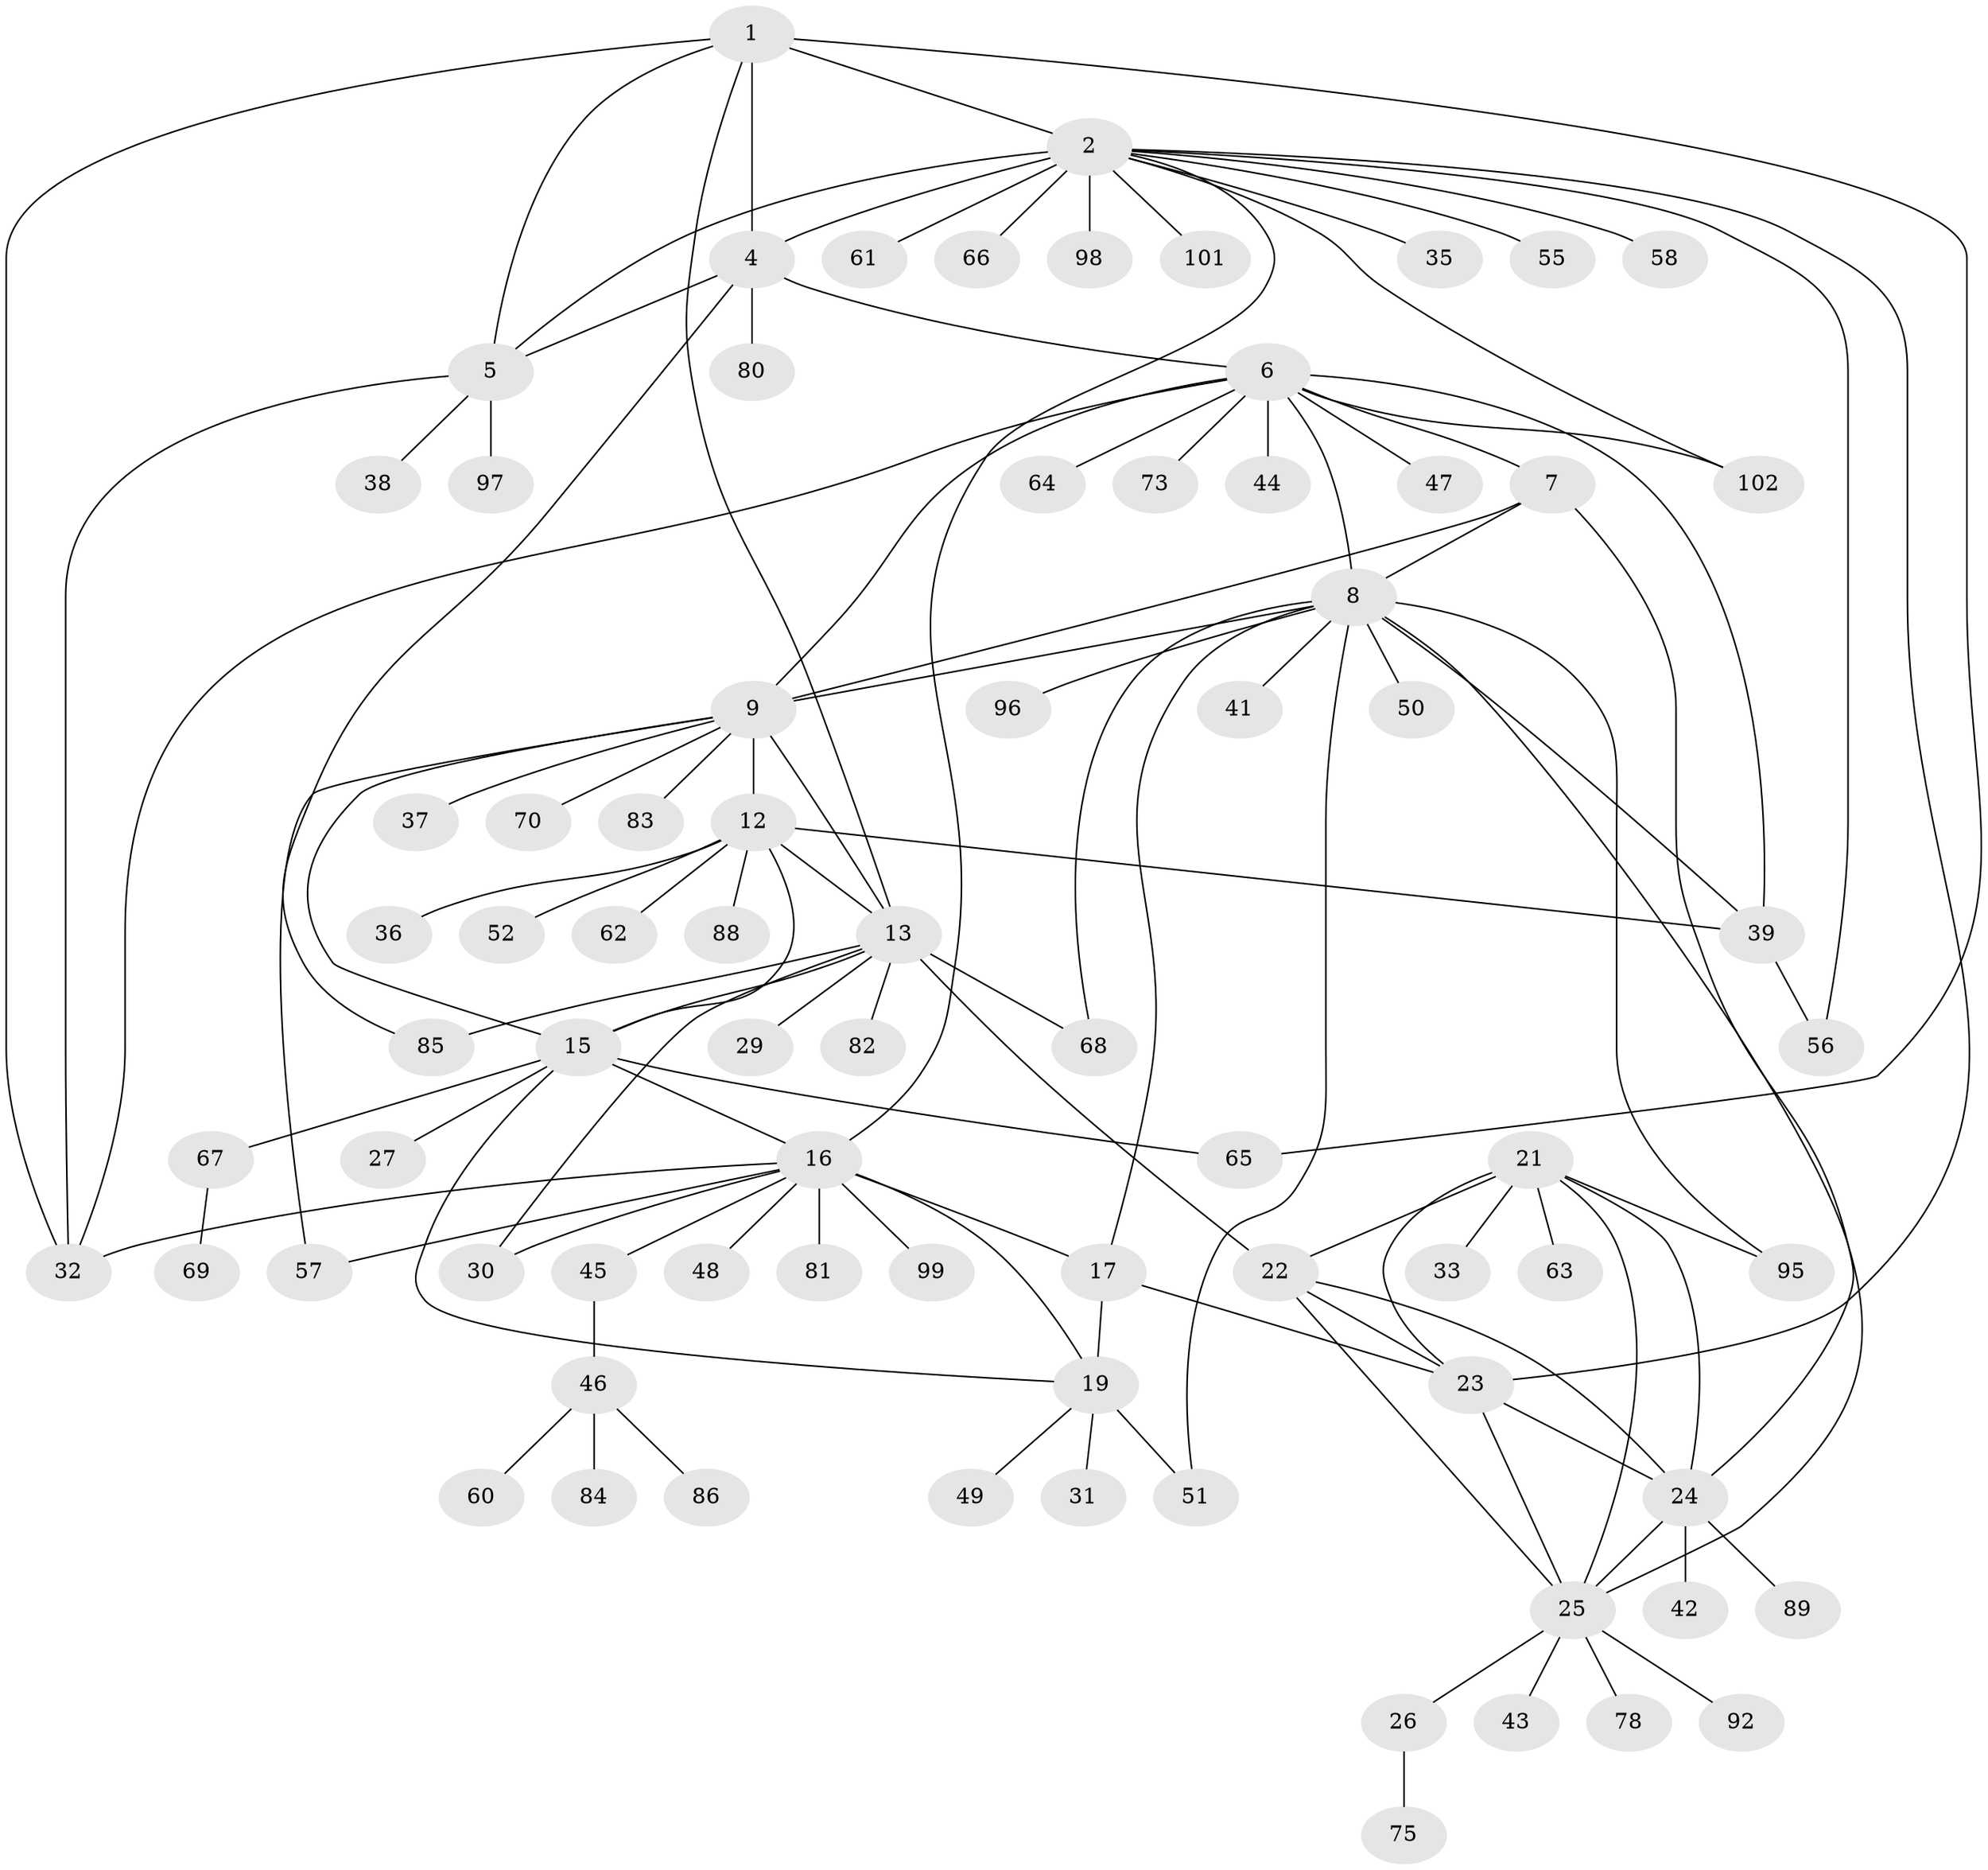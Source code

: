 // original degree distribution, {8: 0.05825242718446602, 7: 0.038834951456310676, 12: 0.019417475728155338, 5: 0.038834951456310676, 13: 0.019417475728155338, 6: 0.02912621359223301, 9: 0.009708737864077669, 10: 0.019417475728155338, 4: 0.02912621359223301, 2: 0.18446601941747573, 1: 0.5145631067961165, 3: 0.038834951456310676}
// Generated by graph-tools (version 1.1) at 2025/42/03/06/25 10:42:14]
// undirected, 78 vertices, 115 edges
graph export_dot {
graph [start="1"]
  node [color=gray90,style=filled];
  1 [super="+40"];
  2 [super="+3"];
  4 [super="+77"];
  5 [super="+72"];
  6 [super="+10"];
  7;
  8 [super="+34"];
  9 [super="+11"];
  12 [super="+14"];
  13 [super="+91"];
  15 [super="+100"];
  16 [super="+28"];
  17 [super="+18"];
  19 [super="+20"];
  21 [super="+71"];
  22;
  23;
  24 [super="+90"];
  25 [super="+59"];
  26;
  27;
  29;
  30 [super="+76"];
  31;
  32 [super="+93"];
  33;
  35;
  36;
  37;
  38;
  39 [super="+54"];
  41;
  42;
  43;
  44;
  45;
  46 [super="+53"];
  47;
  48;
  49;
  50 [super="+74"];
  51;
  52;
  55;
  56;
  57 [super="+103"];
  58;
  60;
  61;
  62;
  63 [super="+87"];
  64;
  65;
  66 [super="+79"];
  67 [super="+94"];
  68;
  69;
  70;
  73;
  75;
  78;
  80;
  81;
  82;
  83;
  84;
  85;
  86;
  88;
  89;
  92;
  95;
  96;
  97;
  98;
  99;
  101;
  102;
  1 -- 2 [weight=2];
  1 -- 4;
  1 -- 5;
  1 -- 13;
  1 -- 32;
  1 -- 65;
  2 -- 4 [weight=2];
  2 -- 5 [weight=2];
  2 -- 58;
  2 -- 61;
  2 -- 98;
  2 -- 66;
  2 -- 35;
  2 -- 101;
  2 -- 102;
  2 -- 16;
  2 -- 23;
  2 -- 55;
  2 -- 56;
  4 -- 5;
  4 -- 80;
  4 -- 85;
  4 -- 6;
  5 -- 38;
  5 -- 97;
  5 -- 32;
  6 -- 7 [weight=2];
  6 -- 8 [weight=2];
  6 -- 9 [weight=2];
  6 -- 44;
  6 -- 102;
  6 -- 64;
  6 -- 73;
  6 -- 47;
  6 -- 32;
  6 -- 39;
  7 -- 8;
  7 -- 9;
  7 -- 24;
  8 -- 9;
  8 -- 39;
  8 -- 41;
  8 -- 50;
  8 -- 51;
  8 -- 68;
  8 -- 95;
  8 -- 96;
  8 -- 25;
  8 -- 17;
  9 -- 83;
  9 -- 37;
  9 -- 70;
  9 -- 12 [weight=2];
  9 -- 13;
  9 -- 15;
  9 -- 57;
  12 -- 13 [weight=2];
  12 -- 15 [weight=2];
  12 -- 39;
  12 -- 52;
  12 -- 62;
  12 -- 36;
  12 -- 88;
  13 -- 15;
  13 -- 22;
  13 -- 29;
  13 -- 68;
  13 -- 82;
  13 -- 85;
  13 -- 30;
  15 -- 27;
  15 -- 65;
  15 -- 67;
  15 -- 19;
  15 -- 16;
  16 -- 17 [weight=2];
  16 -- 19 [weight=2];
  16 -- 30;
  16 -- 32;
  16 -- 45;
  16 -- 48;
  16 -- 57;
  16 -- 81;
  16 -- 99;
  17 -- 19 [weight=4];
  17 -- 23;
  19 -- 49;
  19 -- 51;
  19 -- 31;
  21 -- 22;
  21 -- 23;
  21 -- 24;
  21 -- 25;
  21 -- 33;
  21 -- 63;
  21 -- 95;
  22 -- 23;
  22 -- 24;
  22 -- 25;
  23 -- 24;
  23 -- 25;
  24 -- 25;
  24 -- 42;
  24 -- 89;
  25 -- 26;
  25 -- 43;
  25 -- 78;
  25 -- 92;
  26 -- 75;
  39 -- 56;
  45 -- 46;
  46 -- 86;
  46 -- 60;
  46 -- 84;
  67 -- 69;
}
